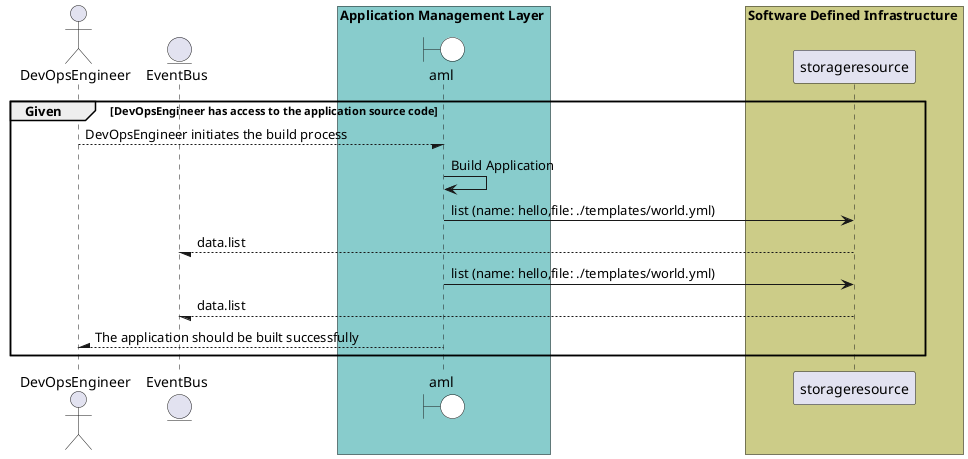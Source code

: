 @startuml


actor "DevOpsEngineer"


entity EventBus

box Application Management Layer #88cccc
    boundary aml #white
end box


box Software Defined Infrastructure #cccc88
            participant storageresource
    end box

group Given [DevOpsEngineer has access to the application source code]

"DevOpsEngineer" --/ aml: DevOpsEngineer initiates the build process
"aml" -> aml: Build Application

    aml -> "storageresource": list (name: hello,file: ./templates/world.yml)

    "storageresource" --/ EventBus: data.list

    aml -> "storageresource": list (name: hello,file: ./templates/world.yml)

    "storageresource" --/ EventBus: data.list



"DevOpsEngineer" /-- aml: The application should be built successfully


end

@enduml
